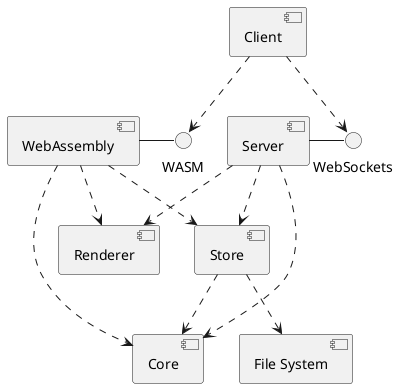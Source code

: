 @startuml

[Client] ..> WebSockets
[Client] ..> WASM
[WebAssembly] - WASM
[Server] - WebSockets
[Server] ..> [Store]
[Server] ..> [Core]
[Server] ..> [Renderer]
[WebAssembly] ..> [Store]
[WebAssembly] ..> [Core]
[WebAssembly] ..> [Renderer]
[Store] ..> [File System]
[Store] ..> [Core]

@enduml